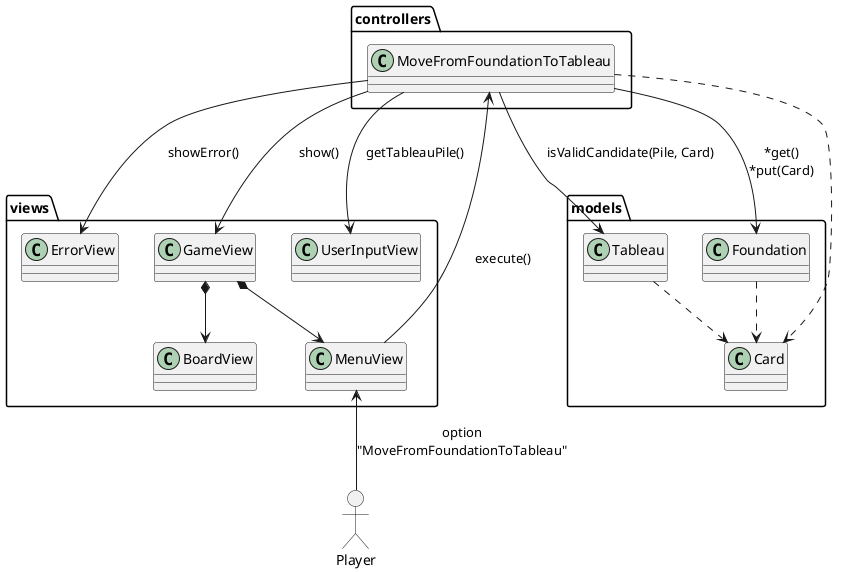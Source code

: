 @startuml UCAnalysis_MoveFromFoundationToTableau

mix_actor Player

package views {
    class MenuView
    class ErrorView
    class GameView
    class BoardView
    class UserInputView

    GameView *--> BoardView
    GameView *--> MenuView
}

package controllers {
    class MoveFromFoundationToTableau
}

package models {
    class Card
    class Tableau
    class Foundation
    Tableau ..> Card
    Foundation ..> Card
}

MoveFromFoundationToTableau ..> Card

Player -up-> MenuView : "option\n"MoveFromFoundationToTableau""
MenuView --> MoveFromFoundationToTableau : execute()
MoveFromFoundationToTableau --> Foundation : \n*get()\n*put(Card)
MoveFromFoundationToTableau --> Tableau : isValidCandidate(Pile, Card)
MoveFromFoundationToTableau --> ErrorView : showError()
MoveFromFoundationToTableau --> GameView : show()
MoveFromFoundationToTableau --> UserInputView : getTableauPile()

@enduml